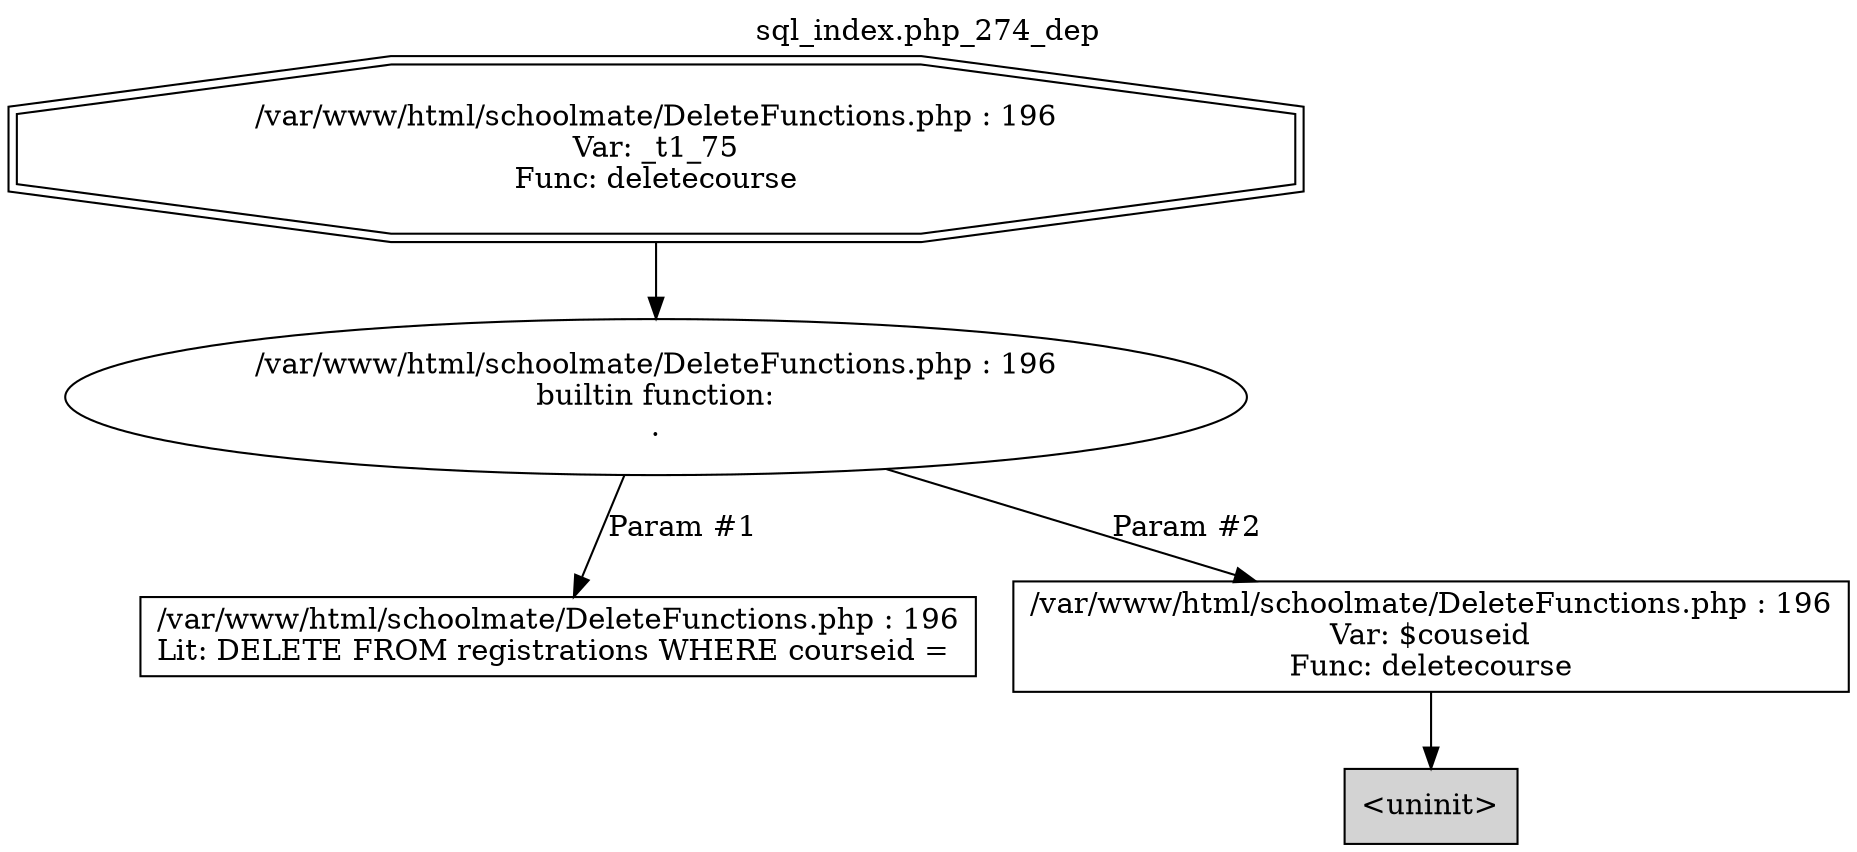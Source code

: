 digraph cfg {
  label="sql_index.php_274_dep";
  labelloc=t;
  n1 [shape=doubleoctagon, label="/var/www/html/schoolmate/DeleteFunctions.php : 196\nVar: _t1_75\nFunc: deletecourse\n"];
  n2 [shape=ellipse, label="/var/www/html/schoolmate/DeleteFunctions.php : 196\nbuiltin function:\n.\n"];
  n3 [shape=box, label="/var/www/html/schoolmate/DeleteFunctions.php : 196\nLit: DELETE FROM registrations WHERE courseid = \n"];
  n4 [shape=box, label="/var/www/html/schoolmate/DeleteFunctions.php : 196\nVar: $couseid\nFunc: deletecourse\n"];
  n5 [shape=box, label="<uninit>",style=filled];
  n1 -> n2;
  n2 -> n3[label="Param #1"];
  n2 -> n4[label="Param #2"];
  n4 -> n5;
}
